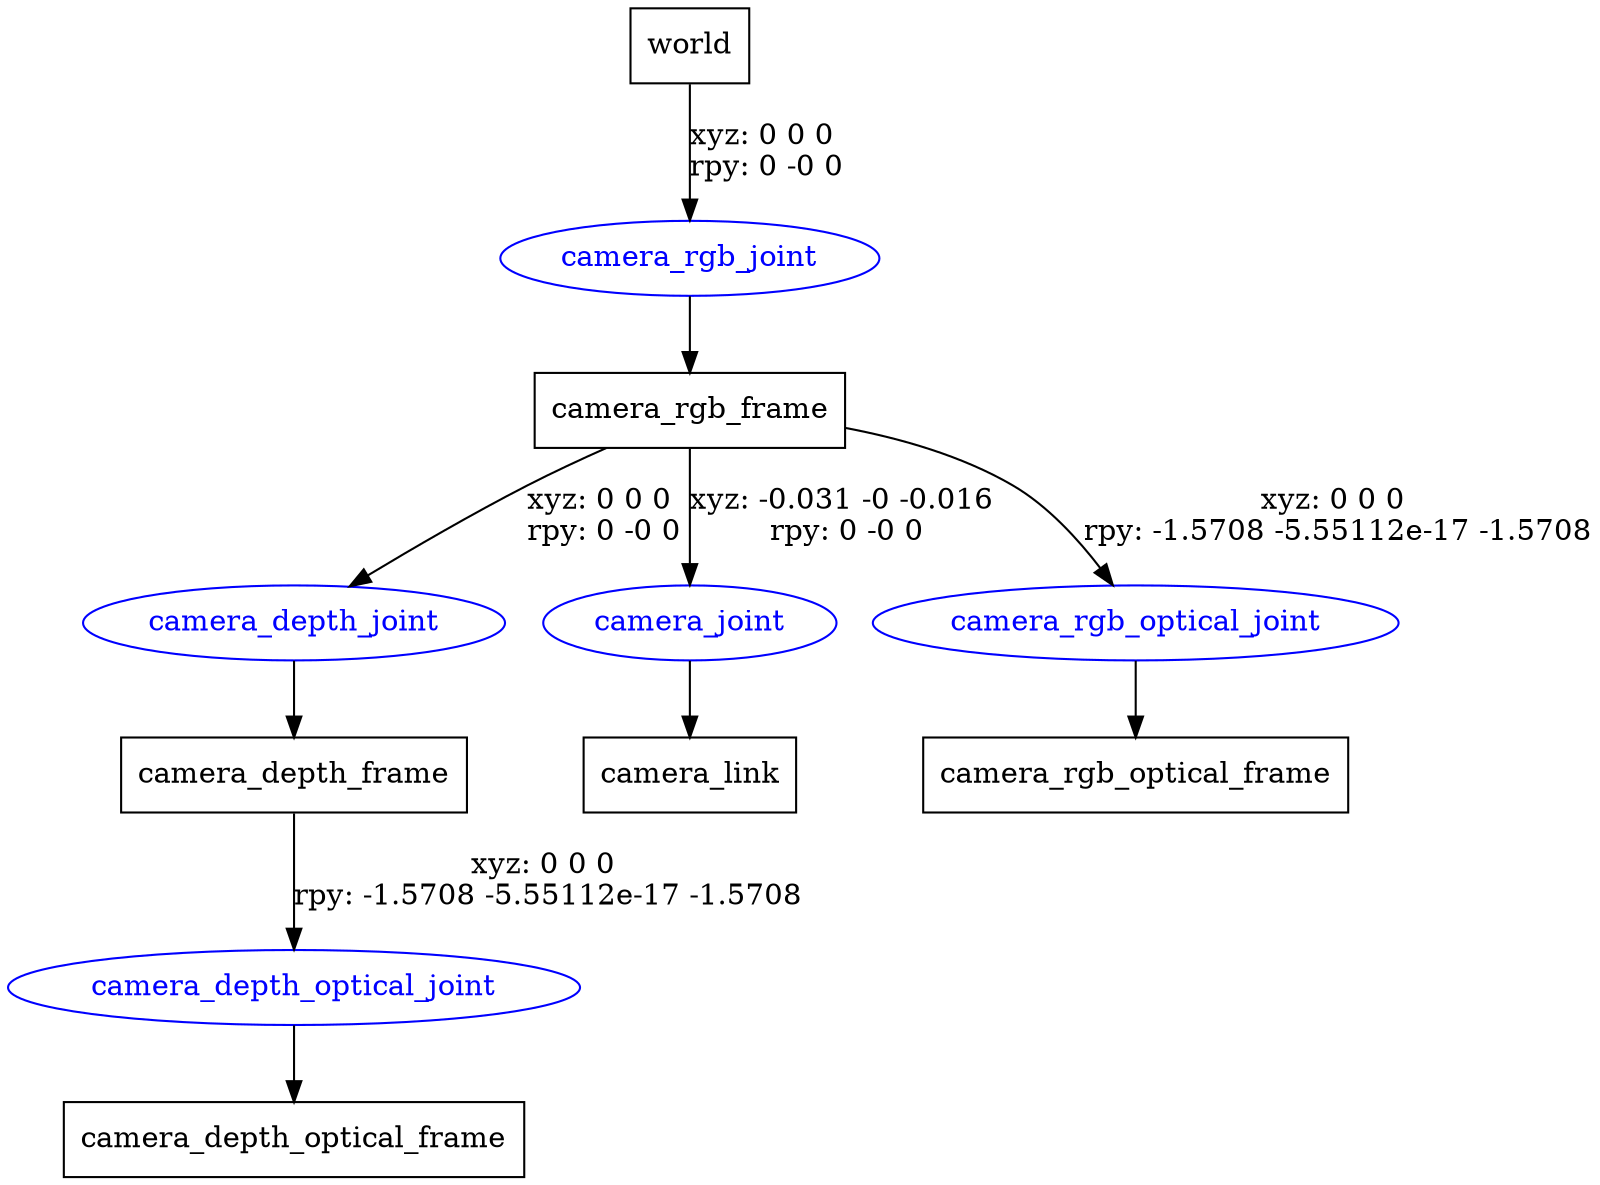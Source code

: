 digraph G {
node [shape=box];
"world" [label="world"];
"camera_rgb_frame" [label="camera_rgb_frame"];
"camera_depth_frame" [label="camera_depth_frame"];
"camera_depth_optical_frame" [label="camera_depth_optical_frame"];
"camera_link" [label="camera_link"];
"camera_rgb_optical_frame" [label="camera_rgb_optical_frame"];
node [shape=ellipse, color=blue, fontcolor=blue];
"world" -> "camera_rgb_joint" [label="xyz: 0 0 0 \nrpy: 0 -0 0"]
"camera_rgb_joint" -> "camera_rgb_frame"
"camera_rgb_frame" -> "camera_depth_joint" [label="xyz: 0 0 0 \nrpy: 0 -0 0"]
"camera_depth_joint" -> "camera_depth_frame"
"camera_depth_frame" -> "camera_depth_optical_joint" [label="xyz: 0 0 0 \nrpy: -1.5708 -5.55112e-17 -1.5708"]
"camera_depth_optical_joint" -> "camera_depth_optical_frame"
"camera_rgb_frame" -> "camera_joint" [label="xyz: -0.031 -0 -0.016 \nrpy: 0 -0 0"]
"camera_joint" -> "camera_link"
"camera_rgb_frame" -> "camera_rgb_optical_joint" [label="xyz: 0 0 0 \nrpy: -1.5708 -5.55112e-17 -1.5708"]
"camera_rgb_optical_joint" -> "camera_rgb_optical_frame"
}
